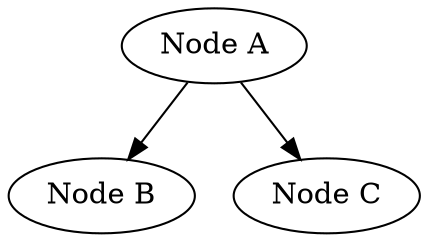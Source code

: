 digraph {
    A [label="Node A"];
    B [label="Node B"];
    C [label="Node C"];
    A -> B;
    A -> C;
}